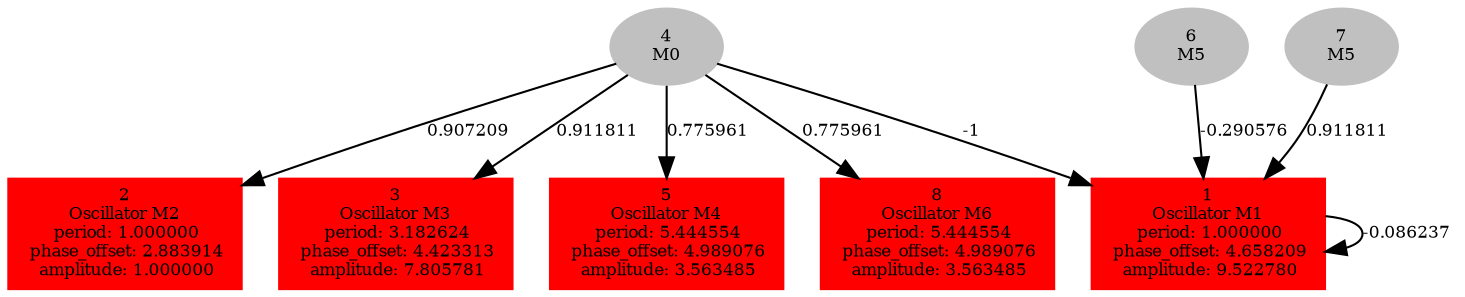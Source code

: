  digraph g{ forcelabels=true;
1 [label=<1<BR />Oscillator M1<BR /> period: 1.000000<BR /> phase_offset: 4.658209<BR /> amplitude: 9.522780>, shape=box,color=red,style=filled,fontsize=8];2 [label=<2<BR />Oscillator M2<BR /> period: 1.000000<BR /> phase_offset: 2.883914<BR /> amplitude: 1.000000>, shape=box,color=red,style=filled,fontsize=8];3 [label=<3<BR />Oscillator M3<BR /> period: 3.182624<BR /> phase_offset: 4.423313<BR /> amplitude: 7.805781>, shape=box,color=red,style=filled,fontsize=8];4[label=<4<BR/>M0>,color="grey",style=filled,fontsize=8];
5 [label=<5<BR />Oscillator M4<BR /> period: 5.444554<BR /> phase_offset: 4.989076<BR /> amplitude: 3.563485>, shape=box,color=red,style=filled,fontsize=8];6[label=<6<BR/>M5>,color="grey",style=filled,fontsize=8];
7[label=<7<BR/>M5>,color="grey",style=filled,fontsize=8];
8 [label=<8<BR />Oscillator M6<BR /> period: 5.444554<BR /> phase_offset: 4.989076<BR /> amplitude: 3.563485>, shape=box,color=red,style=filled,fontsize=8];1 -> 1[label="-0.086237 ",fontsize="8"];
4 -> 1[label="-1 ",fontsize="8"];
4 -> 2[label="0.907209 ",fontsize="8"];
4 -> 3[label="0.911811 ",fontsize="8"];
4 -> 5[label="0.775961 ",fontsize="8"];
4 -> 8[label="0.775961 ",fontsize="8"];
6 -> 1[label="-0.290576 ",fontsize="8"];
7 -> 1[label="0.911811 ",fontsize="8"];
 }
